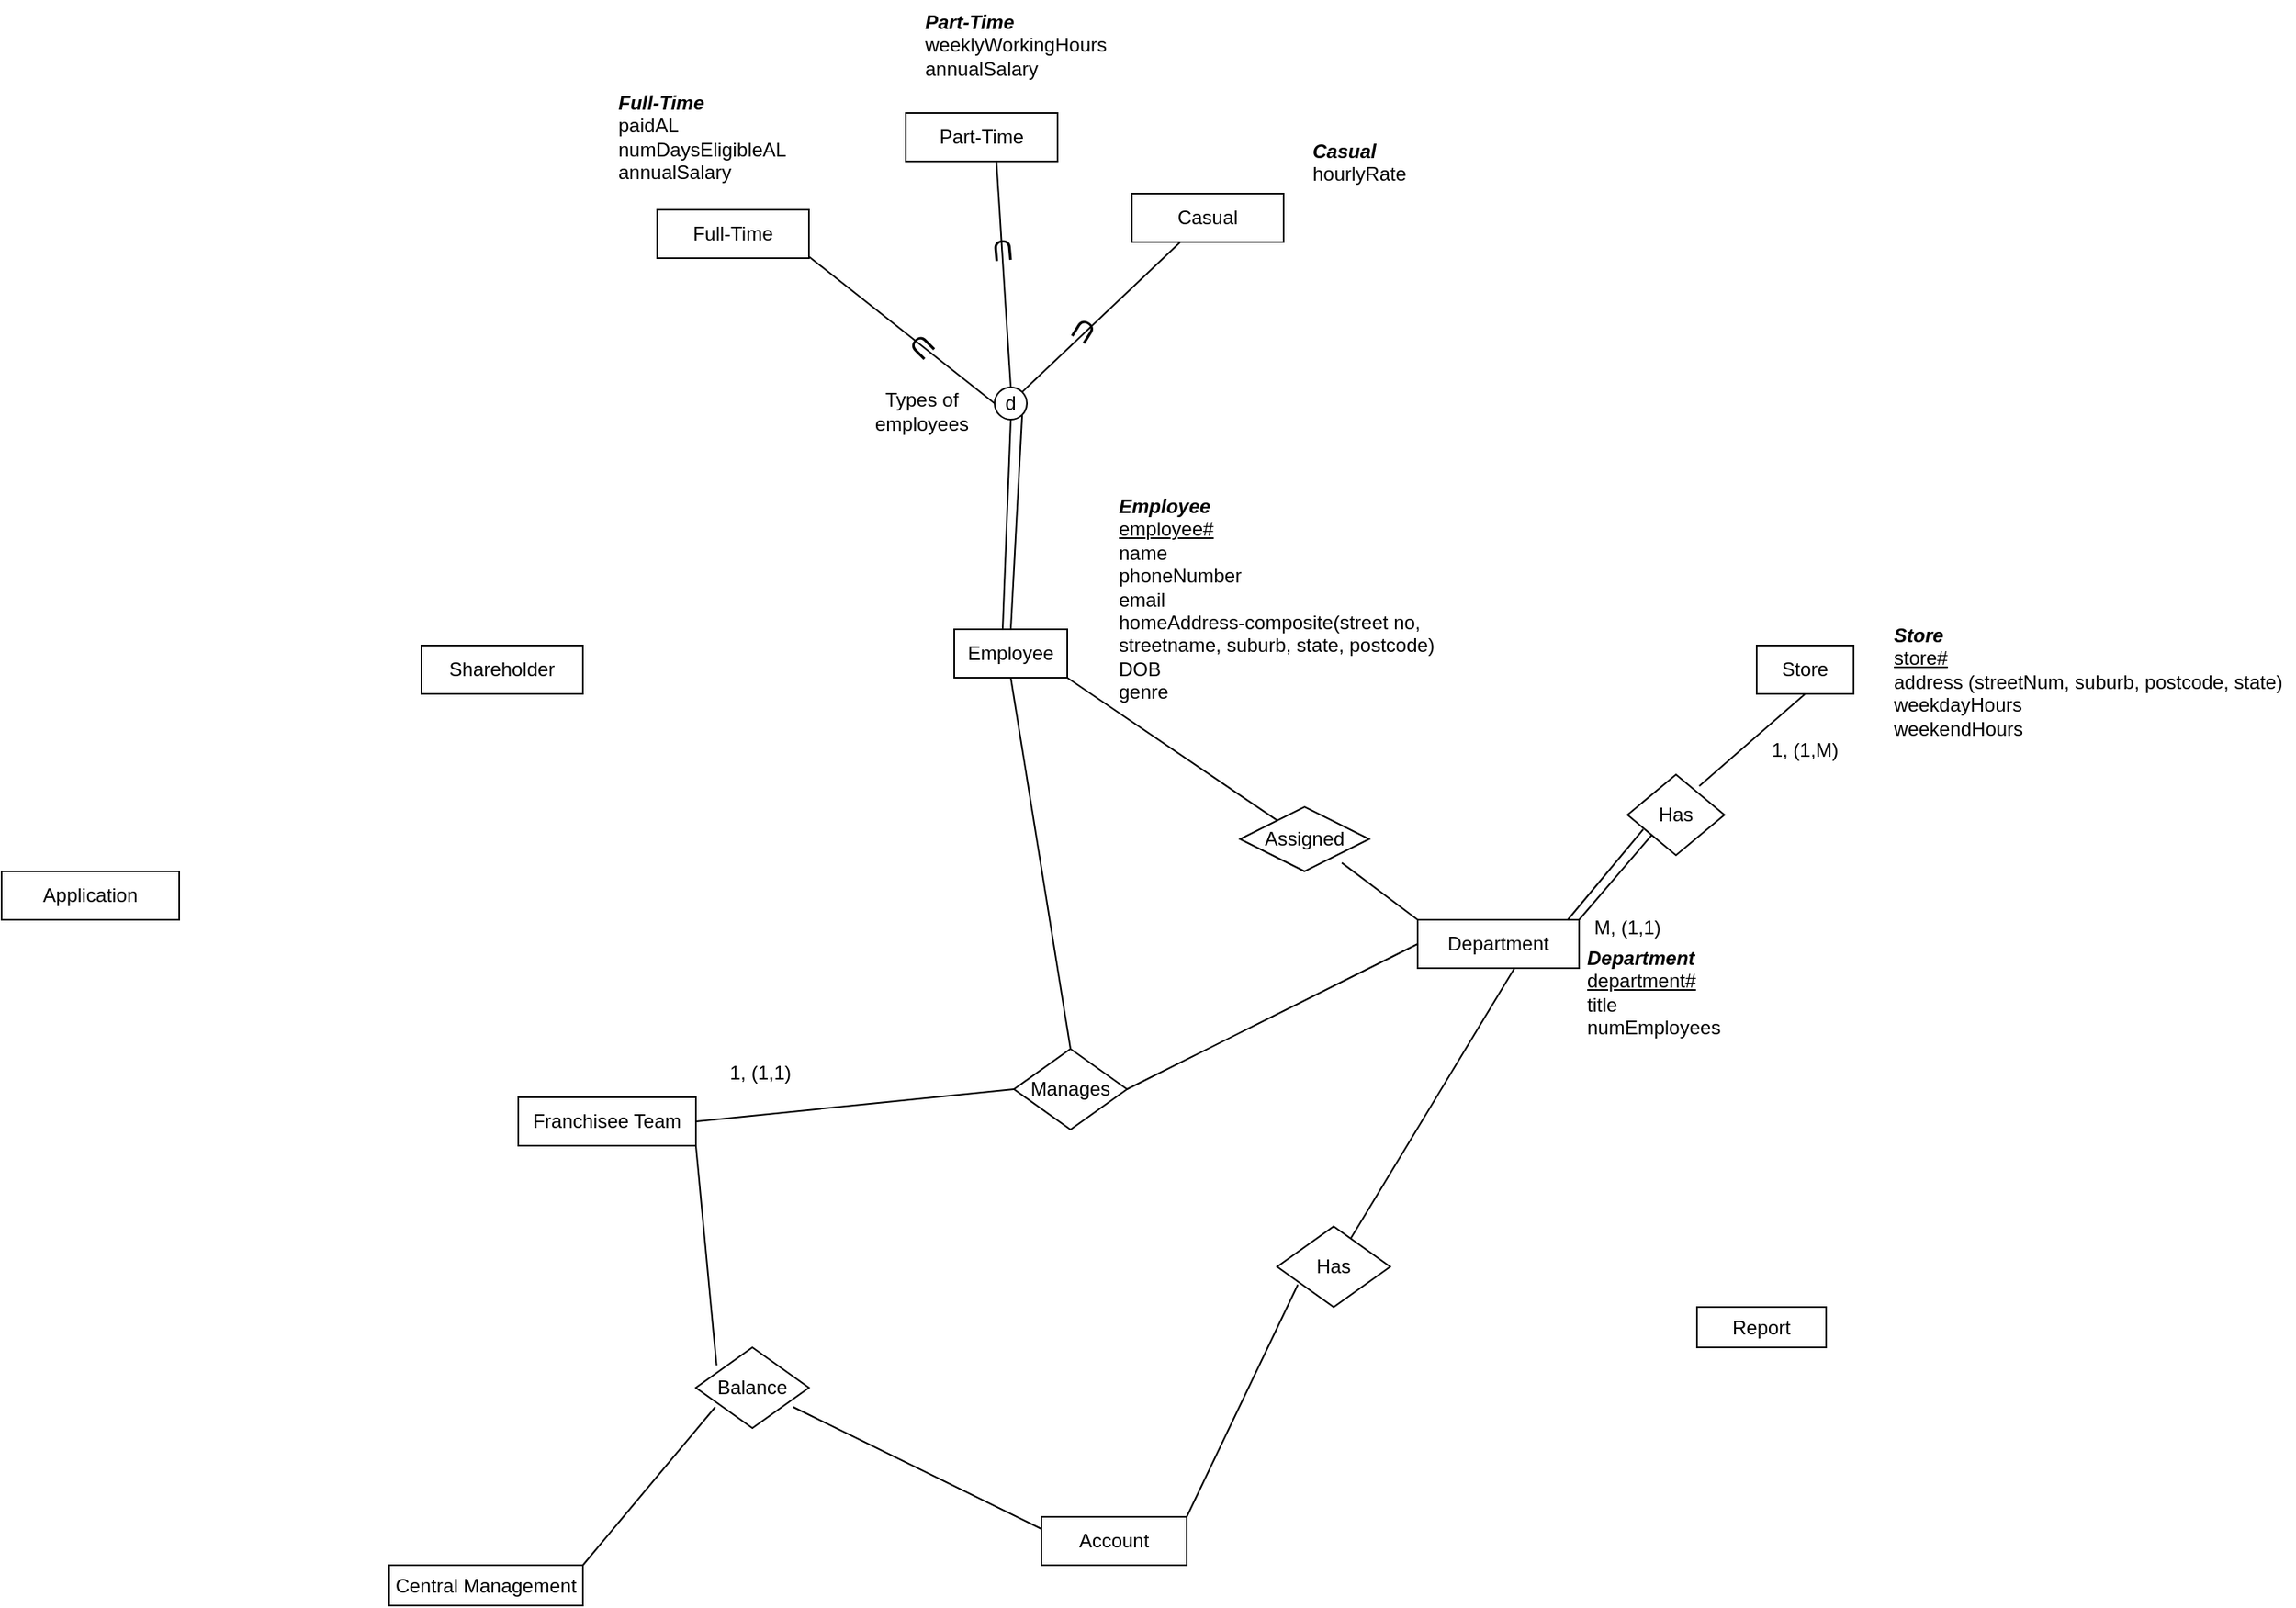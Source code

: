 <mxfile version="22.0.2" type="device">
  <diagram name="Page-1" id="Nh-GCxJdBsYWPEy7pyO2">
    <mxGraphModel dx="1911" dy="1948" grid="1" gridSize="10" guides="1" tooltips="1" connect="1" arrows="1" fold="1" page="1" pageScale="1" pageWidth="827" pageHeight="1169" math="0" shadow="0">
      <root>
        <mxCell id="0" />
        <mxCell id="1" parent="0" />
        <mxCell id="AyuNh8S6kCuMysPOn0Ke-1" value="Store" style="rounded=0;whiteSpace=wrap;html=1;" parent="1" vertex="1">
          <mxGeometry x="767" y="-10" width="60" height="30" as="geometry" />
        </mxCell>
        <mxCell id="AyuNh8S6kCuMysPOn0Ke-2" value="Department" style="rounded=0;whiteSpace=wrap;html=1;" parent="1" vertex="1">
          <mxGeometry x="557" y="160" width="100" height="30" as="geometry" />
        </mxCell>
        <mxCell id="AyuNh8S6kCuMysPOn0Ke-3" value="Has" style="rhombus;whiteSpace=wrap;html=1;" parent="1" vertex="1">
          <mxGeometry x="687" y="70" width="60" height="50" as="geometry" />
        </mxCell>
        <mxCell id="AyuNh8S6kCuMysPOn0Ke-4" value="" style="endArrow=none;html=1;rounded=0;exitX=0.741;exitY=0.142;exitDx=0;exitDy=0;entryX=0.5;entryY=1;entryDx=0;entryDy=0;entryPerimeter=0;exitPerimeter=0;" parent="1" source="AyuNh8S6kCuMysPOn0Ke-3" target="AyuNh8S6kCuMysPOn0Ke-1" edge="1">
          <mxGeometry width="50" height="50" relative="1" as="geometry">
            <mxPoint x="797" y="90" as="sourcePoint" />
            <mxPoint x="805" y="27" as="targetPoint" />
          </mxGeometry>
        </mxCell>
        <mxCell id="AyuNh8S6kCuMysPOn0Ke-5" value="" style="endArrow=none;html=1;rounded=0;exitX=1;exitY=0;exitDx=0;exitDy=0;entryX=0;entryY=1;entryDx=0;entryDy=0;" parent="1" source="AyuNh8S6kCuMysPOn0Ke-2" target="AyuNh8S6kCuMysPOn0Ke-3" edge="1">
          <mxGeometry width="50" height="50" relative="1" as="geometry">
            <mxPoint x="808" y="180" as="sourcePoint" />
            <mxPoint x="806" y="117" as="targetPoint" />
          </mxGeometry>
        </mxCell>
        <mxCell id="AyuNh8S6kCuMysPOn0Ke-6" value="Franchisee Team" style="rounded=0;whiteSpace=wrap;html=1;" parent="1" vertex="1">
          <mxGeometry y="270" width="110" height="30" as="geometry" />
        </mxCell>
        <mxCell id="AyuNh8S6kCuMysPOn0Ke-7" value="Manages" style="rhombus;whiteSpace=wrap;html=1;" parent="1" vertex="1">
          <mxGeometry x="307" y="240" width="70" height="50" as="geometry" />
        </mxCell>
        <mxCell id="AyuNh8S6kCuMysPOn0Ke-8" value="" style="endArrow=none;html=1;rounded=0;exitX=1;exitY=0.5;exitDx=0;exitDy=0;entryX=0;entryY=0.5;entryDx=0;entryDy=0;" parent="1" source="AyuNh8S6kCuMysPOn0Ke-7" target="AyuNh8S6kCuMysPOn0Ke-2" edge="1">
          <mxGeometry width="50" height="50" relative="1" as="geometry">
            <mxPoint x="607" y="242" as="sourcePoint" />
            <mxPoint x="557" y="190" as="targetPoint" />
          </mxGeometry>
        </mxCell>
        <mxCell id="AyuNh8S6kCuMysPOn0Ke-9" value="" style="endArrow=none;html=1;rounded=0;exitX=1;exitY=0.5;exitDx=0;exitDy=0;entryX=0;entryY=0.5;entryDx=0;entryDy=0;" parent="1" source="AyuNh8S6kCuMysPOn0Ke-6" edge="1" target="AyuNh8S6kCuMysPOn0Ke-7">
          <mxGeometry width="50" height="50" relative="1" as="geometry">
            <mxPoint x="640" y="390" as="sourcePoint" />
            <mxPoint x="220" y="275" as="targetPoint" />
          </mxGeometry>
        </mxCell>
        <mxCell id="AyuNh8S6kCuMysPOn0Ke-10" value="Employee" style="rounded=0;whiteSpace=wrap;html=1;" parent="1" vertex="1">
          <mxGeometry x="270" y="-20" width="70" height="30" as="geometry" />
        </mxCell>
        <mxCell id="AyuNh8S6kCuMysPOn0Ke-11" value="Assigned" style="rhombus;whiteSpace=wrap;html=1;direction=west;" parent="1" vertex="1">
          <mxGeometry x="447" y="90" width="80" height="40" as="geometry" />
        </mxCell>
        <mxCell id="AyuNh8S6kCuMysPOn0Ke-12" value="" style="endArrow=none;html=1;rounded=0;exitX=1;exitY=1;exitDx=0;exitDy=0;" parent="1" target="AyuNh8S6kCuMysPOn0Ke-11" edge="1" source="AyuNh8S6kCuMysPOn0Ke-10">
          <mxGeometry width="50" height="50" relative="1" as="geometry">
            <mxPoint x="377" y="60" as="sourcePoint" />
            <mxPoint x="427" y="10" as="targetPoint" />
          </mxGeometry>
        </mxCell>
        <mxCell id="AyuNh8S6kCuMysPOn0Ke-13" value="" style="endArrow=none;html=1;rounded=0;entryX=0;entryY=0;entryDx=0;entryDy=0;exitX=0.212;exitY=0.133;exitDx=0;exitDy=0;exitPerimeter=0;" parent="1" source="AyuNh8S6kCuMysPOn0Ke-11" target="AyuNh8S6kCuMysPOn0Ke-2" edge="1">
          <mxGeometry width="50" height="50" relative="1" as="geometry">
            <mxPoint x="501" y="120" as="sourcePoint" />
            <mxPoint x="590" y="160" as="targetPoint" />
          </mxGeometry>
        </mxCell>
        <mxCell id="AyuNh8S6kCuMysPOn0Ke-14" value="" style="endArrow=none;html=1;rounded=0;entryX=0.5;entryY=0;entryDx=0;entryDy=0;exitX=0.5;exitY=1;exitDx=0;exitDy=0;" parent="1" target="AyuNh8S6kCuMysPOn0Ke-7" edge="1" source="AyuNh8S6kCuMysPOn0Ke-10">
          <mxGeometry width="50" height="50" relative="1" as="geometry">
            <mxPoint x="337" y="60" as="sourcePoint" />
            <mxPoint x="426" y="100" as="targetPoint" />
          </mxGeometry>
        </mxCell>
        <mxCell id="AyuNh8S6kCuMysPOn0Ke-15" value="Shareholder" style="rounded=0;whiteSpace=wrap;html=1;" parent="1" vertex="1">
          <mxGeometry x="-60" y="-10" width="100" height="30" as="geometry" />
        </mxCell>
        <mxCell id="AyuNh8S6kCuMysPOn0Ke-16" value="Application" style="rounded=0;whiteSpace=wrap;html=1;" parent="1" vertex="1">
          <mxGeometry x="-320" y="130" width="110" height="30" as="geometry" />
        </mxCell>
        <mxCell id="AyuNh8S6kCuMysPOn0Ke-17" value="Account" style="rounded=0;whiteSpace=wrap;html=1;" parent="1" vertex="1">
          <mxGeometry x="324" y="530" width="90" height="30" as="geometry" />
        </mxCell>
        <mxCell id="AyuNh8S6kCuMysPOn0Ke-18" value="Has" style="rhombus;whiteSpace=wrap;html=1;" parent="1" vertex="1">
          <mxGeometry x="470" y="350" width="70" height="50" as="geometry" />
        </mxCell>
        <mxCell id="AyuNh8S6kCuMysPOn0Ke-19" value="" style="endArrow=none;html=1;rounded=0;entryX=0;entryY=0.5;entryDx=0;entryDy=0;" parent="1" source="AyuNh8S6kCuMysPOn0Ke-18" edge="1">
          <mxGeometry width="50" height="50" relative="1" as="geometry">
            <mxPoint x="592" y="260" as="sourcePoint" />
            <mxPoint x="617" y="190" as="targetPoint" />
          </mxGeometry>
        </mxCell>
        <mxCell id="AyuNh8S6kCuMysPOn0Ke-20" value="" style="endArrow=none;html=1;rounded=0;exitX=1;exitY=0;exitDx=0;exitDy=0;entryX=0.183;entryY=0.723;entryDx=0;entryDy=0;entryPerimeter=0;" parent="1" target="AyuNh8S6kCuMysPOn0Ke-18" edge="1" source="AyuNh8S6kCuMysPOn0Ke-17">
          <mxGeometry width="50" height="50" relative="1" as="geometry">
            <mxPoint x="440" y="450" as="sourcePoint" />
            <mxPoint x="465" y="380" as="targetPoint" />
          </mxGeometry>
        </mxCell>
        <mxCell id="AyuNh8S6kCuMysPOn0Ke-21" value="Central Management" style="rounded=0;whiteSpace=wrap;html=1;" parent="1" vertex="1">
          <mxGeometry x="-80" y="560" width="120" height="25" as="geometry" />
        </mxCell>
        <mxCell id="AyuNh8S6kCuMysPOn0Ke-22" value="Balance" style="rhombus;whiteSpace=wrap;html=1;" parent="1" vertex="1">
          <mxGeometry x="110" y="425" width="70" height="50" as="geometry" />
        </mxCell>
        <mxCell id="AyuNh8S6kCuMysPOn0Ke-23" value="" style="endArrow=none;html=1;rounded=0;entryX=0;entryY=1;entryDx=0;entryDy=0;exitX=0.183;exitY=0.223;exitDx=0;exitDy=0;exitPerimeter=0;" parent="1" source="AyuNh8S6kCuMysPOn0Ke-22" edge="1">
          <mxGeometry width="50" height="50" relative="1" as="geometry">
            <mxPoint x="32.5" y="352.5" as="sourcePoint" />
            <mxPoint x="110" y="300" as="targetPoint" />
          </mxGeometry>
        </mxCell>
        <mxCell id="AyuNh8S6kCuMysPOn0Ke-24" value="" style="endArrow=none;html=1;rounded=0;entryX=0;entryY=0.25;entryDx=0;entryDy=0;exitX=0.862;exitY=0.74;exitDx=0;exitDy=0;exitPerimeter=0;" parent="1" source="AyuNh8S6kCuMysPOn0Ke-22" edge="1" target="AyuNh8S6kCuMysPOn0Ke-17">
          <mxGeometry width="50" height="50" relative="1" as="geometry">
            <mxPoint x="272" y="502" as="sourcePoint" />
            <mxPoint x="350" y="450" as="targetPoint" />
          </mxGeometry>
        </mxCell>
        <mxCell id="AyuNh8S6kCuMysPOn0Ke-25" value="" style="endArrow=none;html=1;rounded=0;entryX=1;entryY=0;entryDx=0;entryDy=0;exitX=0.171;exitY=0.74;exitDx=0;exitDy=0;exitPerimeter=0;" parent="1" edge="1" target="AyuNh8S6kCuMysPOn0Ke-21" source="AyuNh8S6kCuMysPOn0Ke-22">
          <mxGeometry width="50" height="50" relative="1" as="geometry">
            <mxPoint x="90" y="462.5" as="sourcePoint" />
            <mxPoint x="168" y="410.5" as="targetPoint" />
          </mxGeometry>
        </mxCell>
        <mxCell id="AyuNh8S6kCuMysPOn0Ke-26" value="Report" style="rounded=0;whiteSpace=wrap;html=1;" parent="1" vertex="1">
          <mxGeometry x="730" y="400" width="80" height="25" as="geometry" />
        </mxCell>
        <mxCell id="gTRiTuVolSSNyiIiiIvM-1" value="&lt;b style=&quot;&quot;&gt;&lt;i&gt;Store&lt;/i&gt;&lt;/b&gt;&lt;br&gt;&lt;u&gt;store#&lt;/u&gt;&lt;br&gt;address (streetNum, suburb, postcode, state)&lt;br&gt;weekdayHours&lt;br&gt;weekendHours" style="text;html=1;strokeColor=none;fillColor=none;align=left;verticalAlign=top;whiteSpace=wrap;rounded=0;" vertex="1" parent="1">
          <mxGeometry x="850" y="-30" width="250" height="100" as="geometry" />
        </mxCell>
        <mxCell id="gTRiTuVolSSNyiIiiIvM-2" value="M, (1,1)" style="text;html=1;strokeColor=none;fillColor=none;align=center;verticalAlign=middle;whiteSpace=wrap;rounded=0;" vertex="1" parent="1">
          <mxGeometry x="657" y="150" width="60" height="30" as="geometry" />
        </mxCell>
        <mxCell id="gTRiTuVolSSNyiIiiIvM-3" value="1, (1,M)" style="text;html=1;strokeColor=none;fillColor=none;align=center;verticalAlign=middle;whiteSpace=wrap;rounded=0;" vertex="1" parent="1">
          <mxGeometry x="767" y="40" width="60" height="30" as="geometry" />
        </mxCell>
        <mxCell id="gTRiTuVolSSNyiIiiIvM-4" value="&lt;b&gt;&lt;i&gt;Department&lt;/i&gt;&lt;/b&gt;&lt;br&gt;&lt;u&gt;department#&lt;/u&gt;&lt;br&gt;title&lt;br&gt;numEmployees" style="text;html=1;strokeColor=none;fillColor=none;align=left;verticalAlign=top;whiteSpace=wrap;rounded=0;" vertex="1" parent="1">
          <mxGeometry x="660" y="170" width="100" height="70" as="geometry" />
        </mxCell>
        <mxCell id="gTRiTuVolSSNyiIiiIvM-5" value="1, (1,1)" style="text;html=1;strokeColor=none;fillColor=none;align=center;verticalAlign=middle;whiteSpace=wrap;rounded=0;" vertex="1" parent="1">
          <mxGeometry x="120" y="240" width="60" height="30" as="geometry" />
        </mxCell>
        <mxCell id="gTRiTuVolSSNyiIiiIvM-6" value="" style="endArrow=none;html=1;rounded=0;exitX=1;exitY=0;exitDx=0;exitDy=0;entryX=0.161;entryY=0.68;entryDx=0;entryDy=0;entryPerimeter=0;" edge="1" parent="1" target="AyuNh8S6kCuMysPOn0Ke-3">
          <mxGeometry width="50" height="50" relative="1" as="geometry">
            <mxPoint x="650" y="160" as="sourcePoint" />
            <mxPoint x="695" y="108" as="targetPoint" />
          </mxGeometry>
        </mxCell>
        <mxCell id="gTRiTuVolSSNyiIiiIvM-7" value="&lt;b&gt;&lt;i&gt;Employee&lt;/i&gt;&lt;/b&gt;&lt;br&gt;&lt;u&gt;employee#&lt;/u&gt;&lt;br&gt;name&lt;br&gt;phoneNumber&lt;br&gt;email&lt;br&gt;homeAddress-composite(street no, streetname, suburb, state, postcode)&lt;br&gt;DOB&lt;br&gt;genre" style="text;html=1;strokeColor=none;fillColor=none;align=left;verticalAlign=top;whiteSpace=wrap;rounded=0;" vertex="1" parent="1">
          <mxGeometry x="370" y="-110" width="200" height="160" as="geometry" />
        </mxCell>
        <mxCell id="gTRiTuVolSSNyiIiiIvM-8" value="d" style="ellipse;whiteSpace=wrap;html=1;aspect=fixed;" vertex="1" parent="1">
          <mxGeometry x="295" y="-170" width="20" height="20" as="geometry" />
        </mxCell>
        <mxCell id="gTRiTuVolSSNyiIiiIvM-9" value="" style="endArrow=none;html=1;rounded=0;entryX=0.5;entryY=1;entryDx=0;entryDy=0;" edge="1" parent="1" target="gTRiTuVolSSNyiIiiIvM-8">
          <mxGeometry width="50" height="50" relative="1" as="geometry">
            <mxPoint x="300" y="-20" as="sourcePoint" />
            <mxPoint x="350" y="-70" as="targetPoint" />
          </mxGeometry>
        </mxCell>
        <mxCell id="gTRiTuVolSSNyiIiiIvM-10" value="" style="endArrow=none;html=1;rounded=0;exitX=1;exitY=0;exitDx=0;exitDy=0;" edge="1" parent="1" source="gTRiTuVolSSNyiIiiIvM-8">
          <mxGeometry width="50" height="50" relative="1" as="geometry">
            <mxPoint x="315" y="-150" as="sourcePoint" />
            <mxPoint x="410" y="-260" as="targetPoint" />
          </mxGeometry>
        </mxCell>
        <mxCell id="gTRiTuVolSSNyiIiiIvM-11" value="Casual" style="rounded=0;whiteSpace=wrap;html=1;" vertex="1" parent="1">
          <mxGeometry x="380" y="-290" width="94" height="30" as="geometry" />
        </mxCell>
        <mxCell id="gTRiTuVolSSNyiIiiIvM-12" value="Part-Time" style="rounded=0;whiteSpace=wrap;html=1;" vertex="1" parent="1">
          <mxGeometry x="240" y="-340" width="94" height="30" as="geometry" />
        </mxCell>
        <mxCell id="gTRiTuVolSSNyiIiiIvM-13" value="Full-Time" style="rounded=0;whiteSpace=wrap;html=1;" vertex="1" parent="1">
          <mxGeometry x="86" y="-280" width="94" height="30" as="geometry" />
        </mxCell>
        <mxCell id="gTRiTuVolSSNyiIiiIvM-14" value="" style="endArrow=none;html=1;rounded=0;exitX=0.5;exitY=0;exitDx=0;exitDy=0;entryX=0.629;entryY=1.05;entryDx=0;entryDy=0;entryPerimeter=0;" edge="1" parent="1" source="gTRiTuVolSSNyiIiiIvM-8">
          <mxGeometry width="50" height="50" relative="1" as="geometry">
            <mxPoint x="297" y="-168.5" as="sourcePoint" />
            <mxPoint x="296.126" y="-310" as="targetPoint" />
          </mxGeometry>
        </mxCell>
        <mxCell id="gTRiTuVolSSNyiIiiIvM-15" value="" style="endArrow=none;html=1;rounded=0;entryX=0.629;entryY=1.05;entryDx=0;entryDy=0;entryPerimeter=0;exitX=0;exitY=0.5;exitDx=0;exitDy=0;" edge="1" parent="1" source="gTRiTuVolSSNyiIiiIvM-8">
          <mxGeometry width="50" height="50" relative="1" as="geometry">
            <mxPoint x="290" y="-170" as="sourcePoint" />
            <mxPoint x="180" y="-251" as="targetPoint" />
          </mxGeometry>
        </mxCell>
        <mxCell id="gTRiTuVolSSNyiIiiIvM-16" value="&lt;font style=&quot;font-size: 18px;&quot;&gt;U&lt;/font&gt;" style="text;html=1;strokeColor=none;fillColor=none;align=center;verticalAlign=middle;whiteSpace=wrap;rounded=0;rotation=-225;" vertex="1" parent="1">
          <mxGeometry x="220" y="-210" width="60" height="30" as="geometry" />
        </mxCell>
        <mxCell id="gTRiTuVolSSNyiIiiIvM-17" value="&lt;font style=&quot;font-size: 18px;&quot;&gt;U&lt;/font&gt;" style="text;html=1;strokeColor=none;fillColor=none;align=center;verticalAlign=middle;whiteSpace=wrap;rounded=0;rotation=-148;" vertex="1" parent="1">
          <mxGeometry x="320" y="-220" width="60" height="30" as="geometry" />
        </mxCell>
        <mxCell id="gTRiTuVolSSNyiIiiIvM-23" value="&lt;font style=&quot;font-size: 18px;&quot;&gt;U&lt;/font&gt;" style="text;html=1;strokeColor=none;fillColor=none;align=center;verticalAlign=middle;whiteSpace=wrap;rounded=0;rotation=-185;" vertex="1" parent="1">
          <mxGeometry x="270" y="-270" width="60" height="30" as="geometry" />
        </mxCell>
        <mxCell id="gTRiTuVolSSNyiIiiIvM-26" value="" style="endArrow=none;html=1;rounded=0;entryX=1;entryY=1;entryDx=0;entryDy=0;exitX=0.5;exitY=0;exitDx=0;exitDy=0;" edge="1" parent="1" source="AyuNh8S6kCuMysPOn0Ke-10" target="gTRiTuVolSSNyiIiiIvM-8">
          <mxGeometry width="50" height="50" relative="1" as="geometry">
            <mxPoint x="315" y="-20" as="sourcePoint" />
            <mxPoint x="320" y="-150" as="targetPoint" />
          </mxGeometry>
        </mxCell>
        <mxCell id="gTRiTuVolSSNyiIiiIvM-27" value="Types of employees" style="text;html=1;strokeColor=none;fillColor=none;align=center;verticalAlign=middle;whiteSpace=wrap;rounded=0;" vertex="1" parent="1">
          <mxGeometry x="220" y="-170" width="60" height="30" as="geometry" />
        </mxCell>
        <mxCell id="gTRiTuVolSSNyiIiiIvM-28" value="&lt;b&gt;&lt;i&gt;Casual&lt;/i&gt;&lt;/b&gt;&lt;br&gt;hourlyRate" style="text;html=1;strokeColor=none;fillColor=none;align=left;verticalAlign=top;whiteSpace=wrap;rounded=0;" vertex="1" parent="1">
          <mxGeometry x="490" y="-330" width="100" height="40" as="geometry" />
        </mxCell>
        <mxCell id="gTRiTuVolSSNyiIiiIvM-29" value="&lt;b&gt;&lt;i&gt;Full-Time&lt;br&gt;&lt;/i&gt;&lt;/b&gt;paidAL&lt;br&gt;numDaysEligibleAL&lt;br&gt;annualSalary" style="text;html=1;strokeColor=none;fillColor=none;align=left;verticalAlign=top;whiteSpace=wrap;rounded=0;" vertex="1" parent="1">
          <mxGeometry x="60" y="-360" width="110" height="70" as="geometry" />
        </mxCell>
        <mxCell id="gTRiTuVolSSNyiIiiIvM-30" value="&lt;b&gt;&lt;i&gt;Part-Time&lt;br&gt;&lt;/i&gt;&lt;/b&gt;weeklyWorkingHours&lt;br&gt;annualSalary" style="text;html=1;strokeColor=none;fillColor=none;align=left;verticalAlign=top;whiteSpace=wrap;rounded=0;" vertex="1" parent="1">
          <mxGeometry x="250" y="-410" width="130" height="70" as="geometry" />
        </mxCell>
      </root>
    </mxGraphModel>
  </diagram>
</mxfile>
